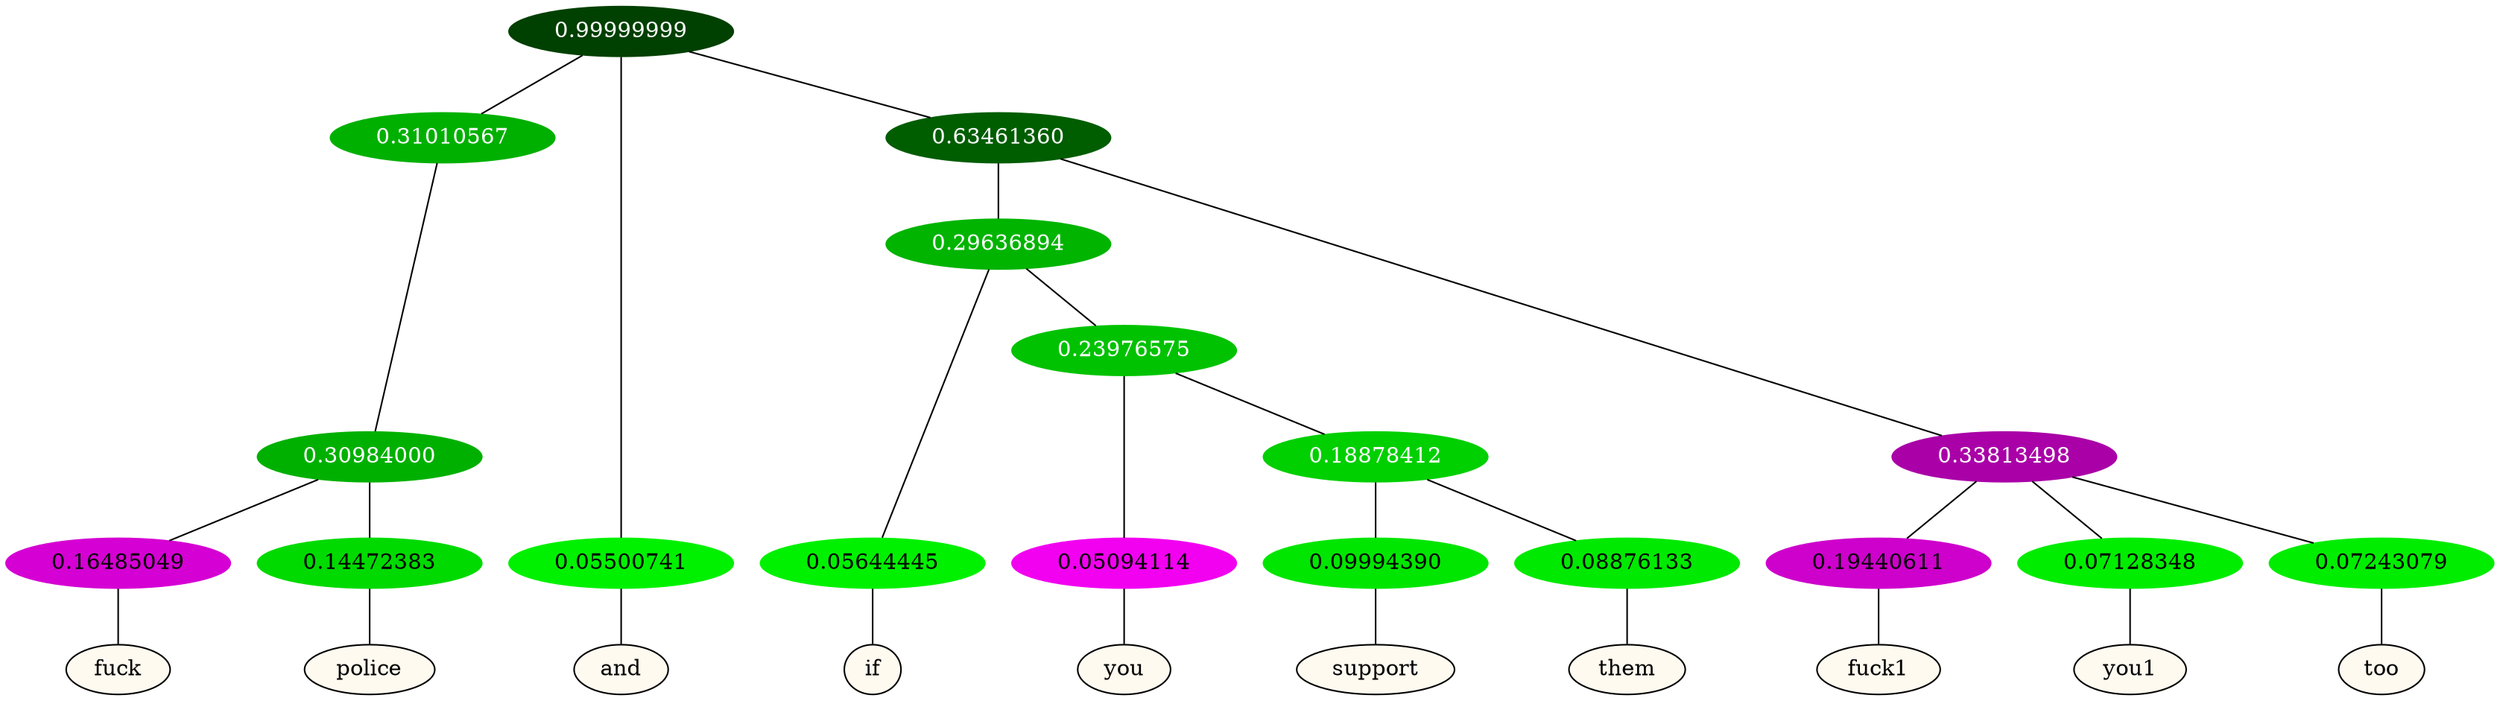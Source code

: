 graph {
	node [format=png height=0.15 nodesep=0.001 ordering=out overlap=prism overlap_scaling=0.01 ranksep=0.001 ratio=0.2 style=filled width=0.15]
	{
		rank=same
		a_w_7 [label=fuck color=black fillcolor=floralwhite style="filled,solid"]
		a_w_8 [label=police color=black fillcolor=floralwhite style="filled,solid"]
		a_w_2 [label=and color=black fillcolor=floralwhite style="filled,solid"]
		a_w_9 [label=if color=black fillcolor=floralwhite style="filled,solid"]
		a_w_14 [label=you color=black fillcolor=floralwhite style="filled,solid"]
		a_w_16 [label=support color=black fillcolor=floralwhite style="filled,solid"]
		a_w_17 [label=them color=black fillcolor=floralwhite style="filled,solid"]
		a_w_11 [label=fuck1 color=black fillcolor=floralwhite style="filled,solid"]
		a_w_12 [label=you1 color=black fillcolor=floralwhite style="filled,solid"]
		a_w_13 [label=too color=black fillcolor=floralwhite style="filled,solid"]
	}
	a_n_7 -- a_w_7
	a_n_8 -- a_w_8
	a_n_2 -- a_w_2
	a_n_9 -- a_w_9
	a_n_14 -- a_w_14
	a_n_16 -- a_w_16
	a_n_17 -- a_w_17
	a_n_11 -- a_w_11
	a_n_12 -- a_w_12
	a_n_13 -- a_w_13
	{
		rank=same
		a_n_7 [label=0.16485049 color="0.835 1.000 0.835" fontcolor=black]
		a_n_8 [label=0.14472383 color="0.334 1.000 0.855" fontcolor=black]
		a_n_2 [label=0.05500741 color="0.334 1.000 0.945" fontcolor=black]
		a_n_9 [label=0.05644445 color="0.334 1.000 0.944" fontcolor=black]
		a_n_14 [label=0.05094114 color="0.835 1.000 0.949" fontcolor=black]
		a_n_16 [label=0.09994390 color="0.334 1.000 0.900" fontcolor=black]
		a_n_17 [label=0.08876133 color="0.334 1.000 0.911" fontcolor=black]
		a_n_11 [label=0.19440611 color="0.835 1.000 0.806" fontcolor=black]
		a_n_12 [label=0.07128348 color="0.334 1.000 0.929" fontcolor=black]
		a_n_13 [label=0.07243079 color="0.334 1.000 0.928" fontcolor=black]
	}
	a_n_0 [label=0.99999999 color="0.334 1.000 0.250" fontcolor=grey99]
	a_n_1 [label=0.31010567 color="0.334 1.000 0.690" fontcolor=grey99]
	a_n_0 -- a_n_1
	a_n_0 -- a_n_2
	a_n_3 [label=0.63461360 color="0.334 1.000 0.365" fontcolor=grey99]
	a_n_0 -- a_n_3
	a_n_4 [label=0.30984000 color="0.334 1.000 0.690" fontcolor=grey99]
	a_n_1 -- a_n_4
	a_n_5 [label=0.29636894 color="0.334 1.000 0.704" fontcolor=grey99]
	a_n_3 -- a_n_5
	a_n_6 [label=0.33813498 color="0.835 1.000 0.662" fontcolor=grey99]
	a_n_3 -- a_n_6
	a_n_4 -- a_n_7
	a_n_4 -- a_n_8
	a_n_5 -- a_n_9
	a_n_10 [label=0.23976575 color="0.334 1.000 0.760" fontcolor=grey99]
	a_n_5 -- a_n_10
	a_n_6 -- a_n_11
	a_n_6 -- a_n_12
	a_n_6 -- a_n_13
	a_n_10 -- a_n_14
	a_n_15 [label=0.18878412 color="0.334 1.000 0.811" fontcolor=grey99]
	a_n_10 -- a_n_15
	a_n_15 -- a_n_16
	a_n_15 -- a_n_17
}
